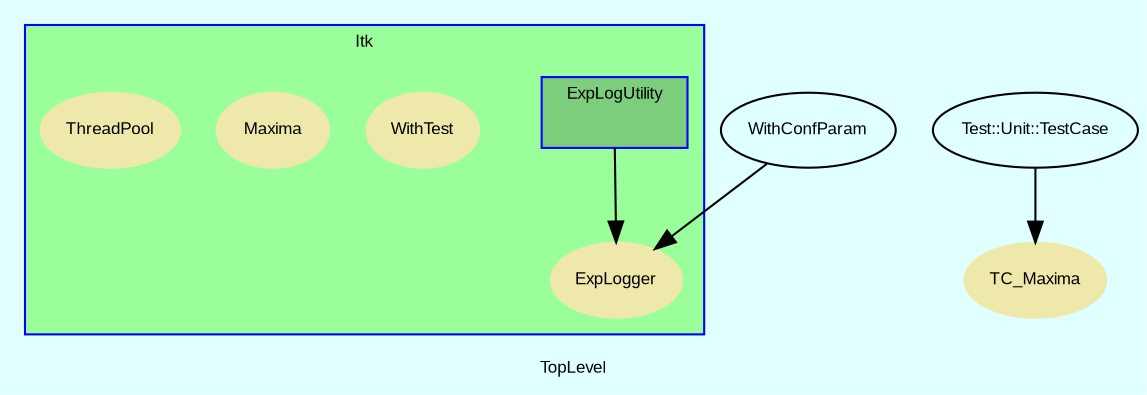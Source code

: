 digraph TopLevel {
    fontsize = 8
    compound = true
    label = "TopLevel"
    fontname = Arial
    bgcolor = lightcyan1
    node [
        fontsize = 8,
        fontname = Arial,
        color = black
    ]

    Itk__ExpLogUtility -> Itk__ExpLogger [
        ltail = cluster_Itk__ExpLogUtility
    ]

    WithConfParam [
        URL = "classes/WithConfParam.html",
        label = "WithConfParam"
    ]

    WithConfParam -> Itk__ExpLogger [

    ]

    subgraph cluster_Itk {
        label = "Itk"
        URL = "classes/Itk.html"
        style = filled
        fontname = Arial
        color = blue
        fillcolor = palegreen1
        Itk [
            shape = plaintext,
            height = 0.01,
            width = 0.01,
            label = ""
        ]

        Itk__WithTest [
            shape = ellipse,
            fontcolor = black,
            URL = "classes/Itk/WithTest.html",
            style = filled,
            color = palegoldenrod,
            label = "WithTest"
        ]

        Itk__ExpLogger [
            shape = ellipse,
            fontcolor = black,
            URL = "classes/Itk/ExpLogger.html",
            style = filled,
            color = palegoldenrod,
            label = "ExpLogger"
        ]

        Itk__Maxima [
            shape = ellipse,
            fontcolor = black,
            URL = "classes/Itk/Maxima.html",
            style = filled,
            color = palegoldenrod,
            label = "Maxima"
        ]

        Itk__ThreadPool [
            shape = ellipse,
            fontcolor = black,
            URL = "classes/Itk/ThreadPool.html",
            style = filled,
            color = palegoldenrod,
            label = "ThreadPool"
        ]

        subgraph cluster_Itk__ExpLogUtility {
            label = "ExpLogUtility"
            URL = "classes/Itk/ExpLogUtility.html"
            style = filled
            fontname = Arial
            color = blue
            fillcolor = palegreen3
            Itk__ExpLogUtility [
                shape = plaintext,
                height = 0.01,
                width = 0.75,
                label = ""
            ]

        }

    }

    TC_Maxima [
        shape = ellipse,
        fontcolor = black,
        URL = "classes/TC_Maxima.html",
        style = filled,
        color = palegoldenrod,
        label = "TC_Maxima"
    ]

    Test__Unit__TestCase [
        URL = "classes/Test/Unit/TestCase.html",
        label = "Test::Unit::TestCase"
    ]

    Test__Unit__TestCase -> TC_Maxima [

    ]

}

